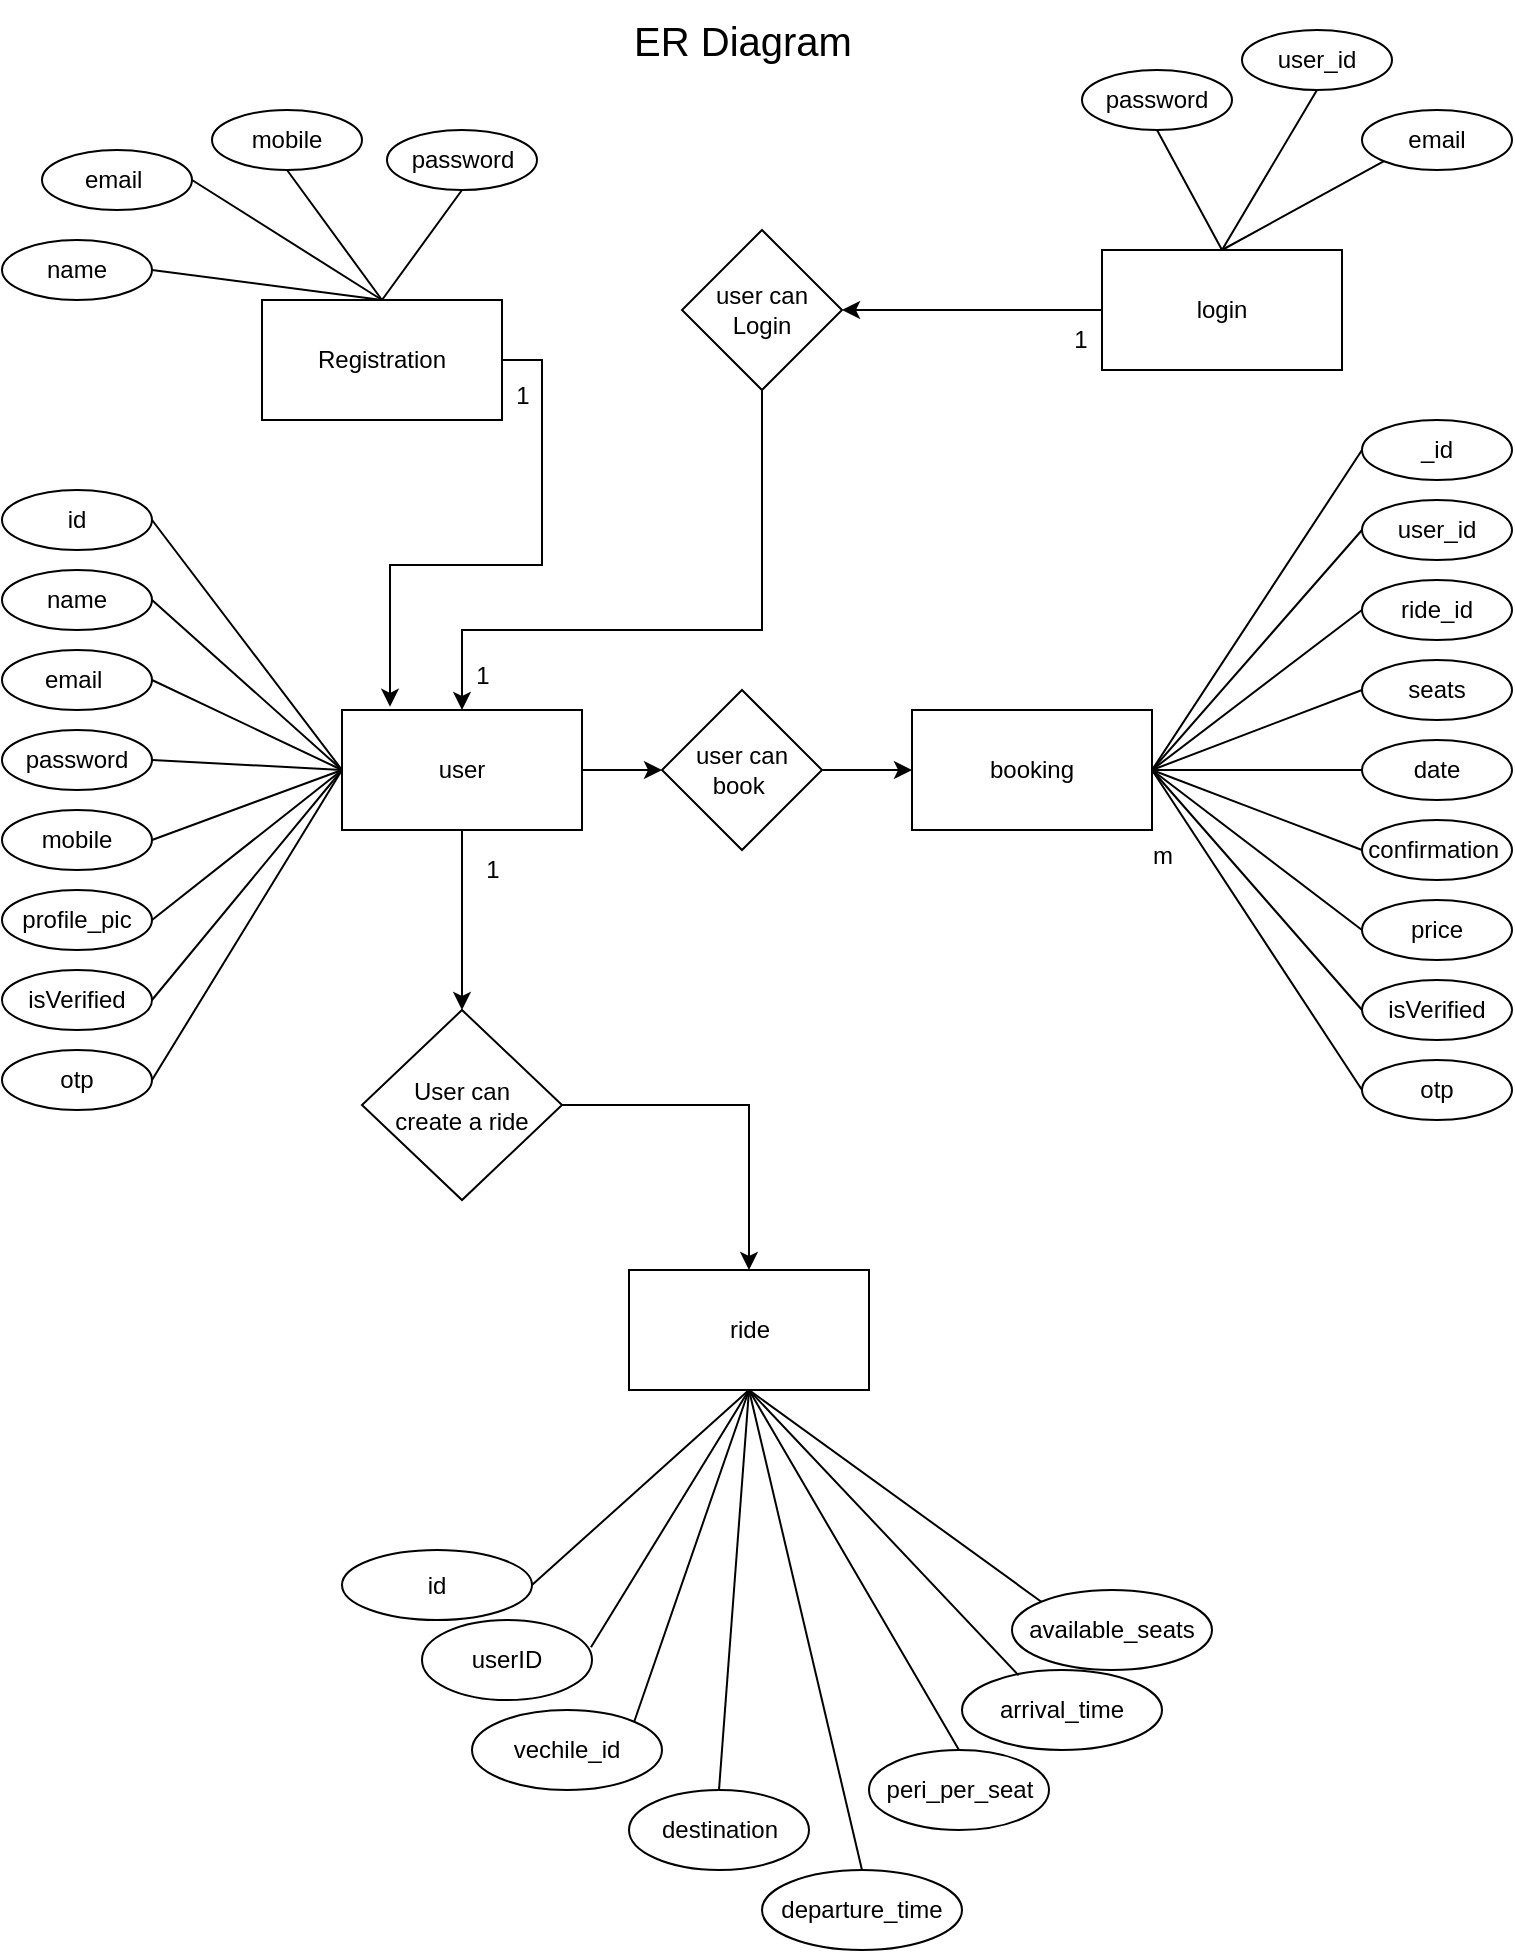<mxfile version="24.7.17">
  <diagram name="Page-1" id="NKCCVY-D6DWxuKFGej02">
    <mxGraphModel dx="1050" dy="621" grid="1" gridSize="10" guides="1" tooltips="1" connect="1" arrows="1" fold="1" page="1" pageScale="1" pageWidth="827" pageHeight="1169" math="0" shadow="0">
      <root>
        <mxCell id="0" />
        <mxCell id="1" parent="0" />
        <mxCell id="kvpyFoiQvOs-y7EJ9BPA-79" style="edgeStyle=orthogonalEdgeStyle;rounded=0;orthogonalLoop=1;jettySize=auto;html=1;exitX=0.5;exitY=1;exitDx=0;exitDy=0;entryX=0.5;entryY=0;entryDx=0;entryDy=0;" parent="1" source="kvpyFoiQvOs-y7EJ9BPA-2" target="kvpyFoiQvOs-y7EJ9BPA-78" edge="1">
          <mxGeometry relative="1" as="geometry" />
        </mxCell>
        <mxCell id="kvpyFoiQvOs-y7EJ9BPA-92" value="" style="edgeStyle=orthogonalEdgeStyle;rounded=0;orthogonalLoop=1;jettySize=auto;html=1;exitX=0.5;exitY=1;exitDx=0;exitDy=0;" parent="1" source="kvpyFoiQvOs-y7EJ9BPA-91" target="kvpyFoiQvOs-y7EJ9BPA-2" edge="1">
          <mxGeometry relative="1" as="geometry">
            <Array as="points">
              <mxPoint x="420" y="320" />
              <mxPoint x="270" y="320" />
            </Array>
          </mxGeometry>
        </mxCell>
        <mxCell id="kvpyFoiQvOs-y7EJ9BPA-108" value="" style="edgeStyle=orthogonalEdgeStyle;rounded=0;orthogonalLoop=1;jettySize=auto;html=1;" parent="1" source="kvpyFoiQvOs-y7EJ9BPA-2" target="kvpyFoiQvOs-y7EJ9BPA-107" edge="1">
          <mxGeometry relative="1" as="geometry" />
        </mxCell>
        <mxCell id="kvpyFoiQvOs-y7EJ9BPA-2" value="user" style="rounded=0;whiteSpace=wrap;html=1;" parent="1" vertex="1">
          <mxGeometry x="210" y="360" width="120" height="60" as="geometry" />
        </mxCell>
        <mxCell id="kvpyFoiQvOs-y7EJ9BPA-4" value="id" style="ellipse;whiteSpace=wrap;html=1;" parent="1" vertex="1">
          <mxGeometry x="40" y="250" width="75" height="30" as="geometry" />
        </mxCell>
        <mxCell id="kvpyFoiQvOs-y7EJ9BPA-5" value="name" style="ellipse;whiteSpace=wrap;html=1;" parent="1" vertex="1">
          <mxGeometry x="40" y="290" width="75" height="30" as="geometry" />
        </mxCell>
        <mxCell id="kvpyFoiQvOs-y7EJ9BPA-6" value="email&amp;nbsp;" style="ellipse;whiteSpace=wrap;html=1;" parent="1" vertex="1">
          <mxGeometry x="40" y="330" width="75" height="30" as="geometry" />
        </mxCell>
        <mxCell id="kvpyFoiQvOs-y7EJ9BPA-7" value="password" style="ellipse;whiteSpace=wrap;html=1;" parent="1" vertex="1">
          <mxGeometry x="40" y="370" width="75" height="30" as="geometry" />
        </mxCell>
        <mxCell id="kvpyFoiQvOs-y7EJ9BPA-8" value="mobile" style="ellipse;whiteSpace=wrap;html=1;" parent="1" vertex="1">
          <mxGeometry x="40" y="410" width="75" height="30" as="geometry" />
        </mxCell>
        <mxCell id="kvpyFoiQvOs-y7EJ9BPA-9" value="profile_pic" style="ellipse;whiteSpace=wrap;html=1;" parent="1" vertex="1">
          <mxGeometry x="40" y="450" width="75" height="30" as="geometry" />
        </mxCell>
        <mxCell id="kvpyFoiQvOs-y7EJ9BPA-10" value="isVerified" style="ellipse;whiteSpace=wrap;html=1;" parent="1" vertex="1">
          <mxGeometry x="40" y="490" width="75" height="30" as="geometry" />
        </mxCell>
        <mxCell id="kvpyFoiQvOs-y7EJ9BPA-11" value="otp" style="ellipse;whiteSpace=wrap;html=1;" parent="1" vertex="1">
          <mxGeometry x="40" y="530" width="75" height="30" as="geometry" />
        </mxCell>
        <mxCell id="kvpyFoiQvOs-y7EJ9BPA-12" value="" style="endArrow=none;html=1;rounded=0;entryX=1;entryY=0.5;entryDx=0;entryDy=0;exitX=0;exitY=0.5;exitDx=0;exitDy=0;" parent="1" source="kvpyFoiQvOs-y7EJ9BPA-2" target="kvpyFoiQvOs-y7EJ9BPA-4" edge="1">
          <mxGeometry width="50" height="50" relative="1" as="geometry">
            <mxPoint x="420" y="190" as="sourcePoint" />
            <mxPoint x="470" y="140" as="targetPoint" />
          </mxGeometry>
        </mxCell>
        <mxCell id="kvpyFoiQvOs-y7EJ9BPA-13" value="" style="endArrow=none;html=1;rounded=0;entryX=1;entryY=0.5;entryDx=0;entryDy=0;exitX=0;exitY=0.5;exitDx=0;exitDy=0;" parent="1" source="kvpyFoiQvOs-y7EJ9BPA-2" target="kvpyFoiQvOs-y7EJ9BPA-5" edge="1">
          <mxGeometry width="50" height="50" relative="1" as="geometry">
            <mxPoint x="250" y="190" as="sourcePoint" />
            <mxPoint x="125" y="85" as="targetPoint" />
          </mxGeometry>
        </mxCell>
        <mxCell id="kvpyFoiQvOs-y7EJ9BPA-14" value="" style="endArrow=none;html=1;rounded=0;entryX=1;entryY=0.5;entryDx=0;entryDy=0;exitX=0;exitY=0.5;exitDx=0;exitDy=0;" parent="1" source="kvpyFoiQvOs-y7EJ9BPA-2" target="kvpyFoiQvOs-y7EJ9BPA-6" edge="1">
          <mxGeometry width="50" height="50" relative="1" as="geometry">
            <mxPoint x="190" y="220" as="sourcePoint" />
            <mxPoint x="125" y="125" as="targetPoint" />
          </mxGeometry>
        </mxCell>
        <mxCell id="kvpyFoiQvOs-y7EJ9BPA-15" value="" style="endArrow=none;html=1;rounded=0;entryX=1;entryY=0.5;entryDx=0;entryDy=0;exitX=0;exitY=0.5;exitDx=0;exitDy=0;" parent="1" source="kvpyFoiQvOs-y7EJ9BPA-2" target="kvpyFoiQvOs-y7EJ9BPA-8" edge="1">
          <mxGeometry width="50" height="50" relative="1" as="geometry">
            <mxPoint x="290" y="190" as="sourcePoint" />
            <mxPoint x="125" y="165" as="targetPoint" />
          </mxGeometry>
        </mxCell>
        <mxCell id="kvpyFoiQvOs-y7EJ9BPA-16" value="" style="endArrow=none;html=1;rounded=0;entryX=1;entryY=0.5;entryDx=0;entryDy=0;exitX=0;exitY=0.5;exitDx=0;exitDy=0;" parent="1" source="kvpyFoiQvOs-y7EJ9BPA-2" target="kvpyFoiQvOs-y7EJ9BPA-7" edge="1">
          <mxGeometry width="50" height="50" relative="1" as="geometry">
            <mxPoint x="300" y="200" as="sourcePoint" />
            <mxPoint x="135" y="175" as="targetPoint" />
          </mxGeometry>
        </mxCell>
        <mxCell id="kvpyFoiQvOs-y7EJ9BPA-17" value="" style="endArrow=none;html=1;rounded=0;entryX=1;entryY=0.5;entryDx=0;entryDy=0;exitX=0;exitY=0.5;exitDx=0;exitDy=0;" parent="1" source="kvpyFoiQvOs-y7EJ9BPA-2" target="kvpyFoiQvOs-y7EJ9BPA-10" edge="1">
          <mxGeometry width="50" height="50" relative="1" as="geometry">
            <mxPoint x="310" y="210" as="sourcePoint" />
            <mxPoint x="145" y="185" as="targetPoint" />
          </mxGeometry>
        </mxCell>
        <mxCell id="kvpyFoiQvOs-y7EJ9BPA-18" value="" style="endArrow=none;html=1;rounded=0;entryX=1;entryY=0.5;entryDx=0;entryDy=0;exitX=0;exitY=0.5;exitDx=0;exitDy=0;" parent="1" source="kvpyFoiQvOs-y7EJ9BPA-2" target="kvpyFoiQvOs-y7EJ9BPA-11" edge="1">
          <mxGeometry width="50" height="50" relative="1" as="geometry">
            <mxPoint x="320" y="220" as="sourcePoint" />
            <mxPoint x="155" y="195" as="targetPoint" />
          </mxGeometry>
        </mxCell>
        <mxCell id="kvpyFoiQvOs-y7EJ9BPA-19" value="" style="endArrow=none;html=1;rounded=0;entryX=1;entryY=0.5;entryDx=0;entryDy=0;exitX=0;exitY=0.5;exitDx=0;exitDy=0;" parent="1" source="kvpyFoiQvOs-y7EJ9BPA-2" target="kvpyFoiQvOs-y7EJ9BPA-9" edge="1">
          <mxGeometry width="50" height="50" relative="1" as="geometry">
            <mxPoint x="290" y="190" as="sourcePoint" />
            <mxPoint x="125" y="245" as="targetPoint" />
          </mxGeometry>
        </mxCell>
        <mxCell id="kvpyFoiQvOs-y7EJ9BPA-36" value="booking" style="rounded=0;whiteSpace=wrap;html=1;" parent="1" vertex="1">
          <mxGeometry x="495" y="360" width="120" height="60" as="geometry" />
        </mxCell>
        <mxCell id="kvpyFoiQvOs-y7EJ9BPA-37" value="user_id" style="ellipse;whiteSpace=wrap;html=1;" parent="1" vertex="1">
          <mxGeometry x="720" y="255" width="75" height="30" as="geometry" />
        </mxCell>
        <mxCell id="kvpyFoiQvOs-y7EJ9BPA-38" value="ride_id" style="ellipse;whiteSpace=wrap;html=1;" parent="1" vertex="1">
          <mxGeometry x="720" y="295" width="75" height="30" as="geometry" />
        </mxCell>
        <mxCell id="kvpyFoiQvOs-y7EJ9BPA-39" value="seats" style="ellipse;whiteSpace=wrap;html=1;" parent="1" vertex="1">
          <mxGeometry x="720" y="335" width="75" height="30" as="geometry" />
        </mxCell>
        <mxCell id="kvpyFoiQvOs-y7EJ9BPA-40" value="date" style="ellipse;whiteSpace=wrap;html=1;" parent="1" vertex="1">
          <mxGeometry x="720" y="375" width="75" height="30" as="geometry" />
        </mxCell>
        <mxCell id="kvpyFoiQvOs-y7EJ9BPA-41" value="confirmation&amp;nbsp;" style="ellipse;whiteSpace=wrap;html=1;" parent="1" vertex="1">
          <mxGeometry x="720" y="415" width="75" height="30" as="geometry" />
        </mxCell>
        <mxCell id="kvpyFoiQvOs-y7EJ9BPA-42" value="price" style="ellipse;whiteSpace=wrap;html=1;" parent="1" vertex="1">
          <mxGeometry x="720" y="455" width="75" height="30" as="geometry" />
        </mxCell>
        <mxCell id="kvpyFoiQvOs-y7EJ9BPA-43" value="isVerified" style="ellipse;whiteSpace=wrap;html=1;" parent="1" vertex="1">
          <mxGeometry x="720" y="495" width="75" height="30" as="geometry" />
        </mxCell>
        <mxCell id="kvpyFoiQvOs-y7EJ9BPA-44" value="otp" style="ellipse;whiteSpace=wrap;html=1;" parent="1" vertex="1">
          <mxGeometry x="720" y="535" width="75" height="30" as="geometry" />
        </mxCell>
        <mxCell id="kvpyFoiQvOs-y7EJ9BPA-45" value="" style="endArrow=none;html=1;rounded=0;entryX=0;entryY=0.5;entryDx=0;entryDy=0;exitX=1;exitY=0.5;exitDx=0;exitDy=0;" parent="1" source="kvpyFoiQvOs-y7EJ9BPA-36" target="kvpyFoiQvOs-y7EJ9BPA-37" edge="1">
          <mxGeometry width="50" height="50" relative="1" as="geometry">
            <mxPoint x="845" y="460" as="sourcePoint" />
            <mxPoint x="895" y="245" as="targetPoint" />
          </mxGeometry>
        </mxCell>
        <mxCell id="kvpyFoiQvOs-y7EJ9BPA-46" value="" style="endArrow=none;html=1;rounded=0;entryX=0;entryY=0.5;entryDx=0;entryDy=0;exitX=1;exitY=0.5;exitDx=0;exitDy=0;" parent="1" source="kvpyFoiQvOs-y7EJ9BPA-36" target="kvpyFoiQvOs-y7EJ9BPA-38" edge="1">
          <mxGeometry width="50" height="50" relative="1" as="geometry">
            <mxPoint x="845" y="460" as="sourcePoint" />
            <mxPoint x="550" y="190" as="targetPoint" />
          </mxGeometry>
        </mxCell>
        <mxCell id="kvpyFoiQvOs-y7EJ9BPA-47" value="" style="endArrow=none;html=1;rounded=0;entryX=0;entryY=0.5;entryDx=0;entryDy=0;exitX=1;exitY=0.5;exitDx=0;exitDy=0;" parent="1" source="kvpyFoiQvOs-y7EJ9BPA-36" target="kvpyFoiQvOs-y7EJ9BPA-39" edge="1">
          <mxGeometry width="50" height="50" relative="1" as="geometry">
            <mxPoint x="615" y="325" as="sourcePoint" />
            <mxPoint x="550" y="230" as="targetPoint" />
          </mxGeometry>
        </mxCell>
        <mxCell id="kvpyFoiQvOs-y7EJ9BPA-48" value="" style="endArrow=none;html=1;rounded=0;entryX=0;entryY=0.5;entryDx=0;entryDy=0;exitX=1;exitY=0.5;exitDx=0;exitDy=0;" parent="1" source="kvpyFoiQvOs-y7EJ9BPA-36" target="kvpyFoiQvOs-y7EJ9BPA-41" edge="1">
          <mxGeometry width="50" height="50" relative="1" as="geometry">
            <mxPoint x="845" y="460" as="sourcePoint" />
            <mxPoint x="455" y="345" as="targetPoint" />
          </mxGeometry>
        </mxCell>
        <mxCell id="kvpyFoiQvOs-y7EJ9BPA-49" value="" style="endArrow=none;html=1;rounded=0;entryX=0;entryY=0.5;entryDx=0;entryDy=0;exitX=1;exitY=0.5;exitDx=0;exitDy=0;" parent="1" source="kvpyFoiQvOs-y7EJ9BPA-36" target="kvpyFoiQvOs-y7EJ9BPA-40" edge="1">
          <mxGeometry width="50" height="50" relative="1" as="geometry">
            <mxPoint x="725" y="305" as="sourcePoint" />
            <mxPoint x="560" y="280" as="targetPoint" />
          </mxGeometry>
        </mxCell>
        <mxCell id="kvpyFoiQvOs-y7EJ9BPA-50" value="" style="endArrow=none;html=1;rounded=0;entryX=0;entryY=0.5;entryDx=0;entryDy=0;exitX=1;exitY=0.5;exitDx=0;exitDy=0;" parent="1" source="kvpyFoiQvOs-y7EJ9BPA-36" target="kvpyFoiQvOs-y7EJ9BPA-43" edge="1">
          <mxGeometry width="50" height="50" relative="1" as="geometry">
            <mxPoint x="735" y="315" as="sourcePoint" />
            <mxPoint x="570" y="290" as="targetPoint" />
          </mxGeometry>
        </mxCell>
        <mxCell id="kvpyFoiQvOs-y7EJ9BPA-51" value="" style="endArrow=none;html=1;rounded=0;entryX=0;entryY=0.5;entryDx=0;entryDy=0;exitX=1;exitY=0.5;exitDx=0;exitDy=0;" parent="1" source="kvpyFoiQvOs-y7EJ9BPA-36" target="kvpyFoiQvOs-y7EJ9BPA-44" edge="1">
          <mxGeometry width="50" height="50" relative="1" as="geometry">
            <mxPoint x="745" y="325" as="sourcePoint" />
            <mxPoint x="580" y="300" as="targetPoint" />
          </mxGeometry>
        </mxCell>
        <mxCell id="kvpyFoiQvOs-y7EJ9BPA-52" value="" style="endArrow=none;html=1;rounded=0;entryX=0;entryY=0.5;entryDx=0;entryDy=0;exitX=1;exitY=0.5;exitDx=0;exitDy=0;" parent="1" source="kvpyFoiQvOs-y7EJ9BPA-36" target="kvpyFoiQvOs-y7EJ9BPA-42" edge="1">
          <mxGeometry width="50" height="50" relative="1" as="geometry">
            <mxPoint x="715" y="295" as="sourcePoint" />
            <mxPoint x="550" y="350" as="targetPoint" />
          </mxGeometry>
        </mxCell>
        <mxCell id="kvpyFoiQvOs-y7EJ9BPA-58" value="ride" style="rounded=0;whiteSpace=wrap;html=1;" parent="1" vertex="1">
          <mxGeometry x="353.5" y="640" width="120" height="60" as="geometry" />
        </mxCell>
        <mxCell id="kvpyFoiQvOs-y7EJ9BPA-59" value="id" style="ellipse;whiteSpace=wrap;html=1;" parent="1" vertex="1">
          <mxGeometry x="210" y="780" width="95" height="35" as="geometry" />
        </mxCell>
        <mxCell id="kvpyFoiQvOs-y7EJ9BPA-60" value="userID" style="ellipse;whiteSpace=wrap;html=1;" parent="1" vertex="1">
          <mxGeometry x="250" y="815" width="85" height="40" as="geometry" />
        </mxCell>
        <mxCell id="kvpyFoiQvOs-y7EJ9BPA-61" value="vechile_id" style="ellipse;whiteSpace=wrap;html=1;" parent="1" vertex="1">
          <mxGeometry x="275" y="860" width="95" height="40" as="geometry" />
        </mxCell>
        <mxCell id="kvpyFoiQvOs-y7EJ9BPA-62" value="destination" style="ellipse;whiteSpace=wrap;html=1;" parent="1" vertex="1">
          <mxGeometry x="353.5" y="900" width="90" height="40" as="geometry" />
        </mxCell>
        <mxCell id="kvpyFoiQvOs-y7EJ9BPA-63" value="departure_time" style="ellipse;whiteSpace=wrap;html=1;" parent="1" vertex="1">
          <mxGeometry x="420" y="940" width="100" height="40" as="geometry" />
        </mxCell>
        <mxCell id="kvpyFoiQvOs-y7EJ9BPA-64" value="peri_per_seat" style="ellipse;whiteSpace=wrap;html=1;" parent="1" vertex="1">
          <mxGeometry x="473.5" y="880" width="90" height="40" as="geometry" />
        </mxCell>
        <mxCell id="kvpyFoiQvOs-y7EJ9BPA-65" value="arrival_time" style="ellipse;whiteSpace=wrap;html=1;" parent="1" vertex="1">
          <mxGeometry x="520" y="840" width="100" height="40" as="geometry" />
        </mxCell>
        <mxCell id="kvpyFoiQvOs-y7EJ9BPA-66" value="available_seats" style="ellipse;whiteSpace=wrap;html=1;" parent="1" vertex="1">
          <mxGeometry x="545" y="800" width="100" height="40" as="geometry" />
        </mxCell>
        <mxCell id="kvpyFoiQvOs-y7EJ9BPA-67" value="" style="endArrow=none;html=1;rounded=0;entryX=1;entryY=0.5;entryDx=0;entryDy=0;exitX=0.5;exitY=1;exitDx=0;exitDy=0;" parent="1" source="kvpyFoiQvOs-y7EJ9BPA-58" target="kvpyFoiQvOs-y7EJ9BPA-59" edge="1">
          <mxGeometry width="50" height="50" relative="1" as="geometry">
            <mxPoint x="500" y="660" as="sourcePoint" />
            <mxPoint x="550" y="610" as="targetPoint" />
          </mxGeometry>
        </mxCell>
        <mxCell id="kvpyFoiQvOs-y7EJ9BPA-68" value="" style="endArrow=none;html=1;rounded=0;entryX=0.994;entryY=0.34;entryDx=0;entryDy=0;exitX=0.5;exitY=1;exitDx=0;exitDy=0;entryPerimeter=0;" parent="1" source="kvpyFoiQvOs-y7EJ9BPA-58" target="kvpyFoiQvOs-y7EJ9BPA-60" edge="1">
          <mxGeometry width="50" height="50" relative="1" as="geometry">
            <mxPoint x="330" y="660" as="sourcePoint" />
            <mxPoint x="205" y="555" as="targetPoint" />
          </mxGeometry>
        </mxCell>
        <mxCell id="kvpyFoiQvOs-y7EJ9BPA-69" value="" style="endArrow=none;html=1;rounded=0;entryX=1;entryY=0;entryDx=0;entryDy=0;exitX=0.5;exitY=1;exitDx=0;exitDy=0;" parent="1" source="kvpyFoiQvOs-y7EJ9BPA-58" target="kvpyFoiQvOs-y7EJ9BPA-61" edge="1">
          <mxGeometry width="50" height="50" relative="1" as="geometry">
            <mxPoint x="270" y="690" as="sourcePoint" />
            <mxPoint x="205" y="595" as="targetPoint" />
          </mxGeometry>
        </mxCell>
        <mxCell id="kvpyFoiQvOs-y7EJ9BPA-70" value="" style="endArrow=none;html=1;rounded=0;entryX=0.5;entryY=0;entryDx=0;entryDy=0;exitX=0.5;exitY=1;exitDx=0;exitDy=0;" parent="1" source="kvpyFoiQvOs-y7EJ9BPA-58" target="kvpyFoiQvOs-y7EJ9BPA-63" edge="1">
          <mxGeometry width="50" height="50" relative="1" as="geometry">
            <mxPoint x="370" y="660" as="sourcePoint" />
            <mxPoint x="205" y="635" as="targetPoint" />
          </mxGeometry>
        </mxCell>
        <mxCell id="kvpyFoiQvOs-y7EJ9BPA-71" value="" style="endArrow=none;html=1;rounded=0;entryX=0.5;entryY=0;entryDx=0;entryDy=0;exitX=0.5;exitY=1;exitDx=0;exitDy=0;" parent="1" source="kvpyFoiQvOs-y7EJ9BPA-58" target="kvpyFoiQvOs-y7EJ9BPA-62" edge="1">
          <mxGeometry width="50" height="50" relative="1" as="geometry">
            <mxPoint x="380" y="670" as="sourcePoint" />
            <mxPoint x="215" y="645" as="targetPoint" />
          </mxGeometry>
        </mxCell>
        <mxCell id="kvpyFoiQvOs-y7EJ9BPA-72" value="" style="endArrow=none;html=1;rounded=0;entryX=0.283;entryY=0.067;entryDx=0;entryDy=0;entryPerimeter=0;exitX=0.5;exitY=1;exitDx=0;exitDy=0;" parent="1" source="kvpyFoiQvOs-y7EJ9BPA-58" target="kvpyFoiQvOs-y7EJ9BPA-65" edge="1">
          <mxGeometry width="50" height="50" relative="1" as="geometry">
            <mxPoint x="530" y="650" as="sourcePoint" />
            <mxPoint x="225" y="655" as="targetPoint" />
          </mxGeometry>
        </mxCell>
        <mxCell id="kvpyFoiQvOs-y7EJ9BPA-73" value="" style="endArrow=none;html=1;rounded=0;entryX=0;entryY=0;entryDx=0;entryDy=0;exitX=0.5;exitY=1;exitDx=0;exitDy=0;" parent="1" source="kvpyFoiQvOs-y7EJ9BPA-58" target="kvpyFoiQvOs-y7EJ9BPA-66" edge="1">
          <mxGeometry width="50" height="50" relative="1" as="geometry">
            <mxPoint x="400" y="690" as="sourcePoint" />
            <mxPoint x="235" y="665" as="targetPoint" />
          </mxGeometry>
        </mxCell>
        <mxCell id="kvpyFoiQvOs-y7EJ9BPA-74" value="" style="endArrow=none;html=1;rounded=0;entryX=0.5;entryY=0;entryDx=0;entryDy=0;exitX=0.5;exitY=1;exitDx=0;exitDy=0;" parent="1" source="kvpyFoiQvOs-y7EJ9BPA-58" target="kvpyFoiQvOs-y7EJ9BPA-64" edge="1">
          <mxGeometry width="50" height="50" relative="1" as="geometry">
            <mxPoint x="370" y="660" as="sourcePoint" />
            <mxPoint x="205" y="715" as="targetPoint" />
          </mxGeometry>
        </mxCell>
        <mxCell id="kvpyFoiQvOs-y7EJ9BPA-80" style="edgeStyle=orthogonalEdgeStyle;rounded=0;orthogonalLoop=1;jettySize=auto;html=1;entryX=0.5;entryY=0;entryDx=0;entryDy=0;" parent="1" source="kvpyFoiQvOs-y7EJ9BPA-78" target="kvpyFoiQvOs-y7EJ9BPA-58" edge="1">
          <mxGeometry relative="1" as="geometry" />
        </mxCell>
        <mxCell id="kvpyFoiQvOs-y7EJ9BPA-78" value="User can&lt;div&gt;&amp;nbsp;create a ride&amp;nbsp;&lt;/div&gt;" style="rhombus;whiteSpace=wrap;html=1;" parent="1" vertex="1">
          <mxGeometry x="220" y="510" width="100" height="95" as="geometry" />
        </mxCell>
        <mxCell id="kvpyFoiQvOs-y7EJ9BPA-110" style="edgeStyle=orthogonalEdgeStyle;rounded=0;orthogonalLoop=1;jettySize=auto;html=1;exitX=0;exitY=0.5;exitDx=0;exitDy=0;entryX=1;entryY=0.5;entryDx=0;entryDy=0;" parent="1" source="kvpyFoiQvOs-y7EJ9BPA-81" target="kvpyFoiQvOs-y7EJ9BPA-91" edge="1">
          <mxGeometry relative="1" as="geometry" />
        </mxCell>
        <mxCell id="kvpyFoiQvOs-y7EJ9BPA-81" value="login" style="rounded=0;whiteSpace=wrap;html=1;" parent="1" vertex="1">
          <mxGeometry x="590" y="130" width="120" height="60" as="geometry" />
        </mxCell>
        <mxCell id="kvpyFoiQvOs-y7EJ9BPA-82" value="password" style="ellipse;whiteSpace=wrap;html=1;" parent="1" vertex="1">
          <mxGeometry x="580" y="40" width="75" height="30" as="geometry" />
        </mxCell>
        <mxCell id="kvpyFoiQvOs-y7EJ9BPA-83" value="" style="endArrow=none;html=1;rounded=0;entryX=0.5;entryY=1;entryDx=0;entryDy=0;exitX=0.5;exitY=0;exitDx=0;exitDy=0;" parent="1" source="kvpyFoiQvOs-y7EJ9BPA-81" target="kvpyFoiQvOs-y7EJ9BPA-82" edge="1">
          <mxGeometry width="50" height="50" relative="1" as="geometry">
            <mxPoint x="220" y="230" as="sourcePoint" />
            <mxPoint x="125" y="85" as="targetPoint" />
          </mxGeometry>
        </mxCell>
        <mxCell id="kvpyFoiQvOs-y7EJ9BPA-84" value="user_id" style="ellipse;whiteSpace=wrap;html=1;" parent="1" vertex="1">
          <mxGeometry x="660" y="20" width="75" height="30" as="geometry" />
        </mxCell>
        <mxCell id="kvpyFoiQvOs-y7EJ9BPA-85" value="email" style="ellipse;whiteSpace=wrap;html=1;" parent="1" vertex="1">
          <mxGeometry x="720" y="60" width="75" height="30" as="geometry" />
        </mxCell>
        <mxCell id="kvpyFoiQvOs-y7EJ9BPA-87" value="_id" style="ellipse;whiteSpace=wrap;html=1;" parent="1" vertex="1">
          <mxGeometry x="720" y="215" width="75" height="30" as="geometry" />
        </mxCell>
        <mxCell id="kvpyFoiQvOs-y7EJ9BPA-88" value="" style="endArrow=none;html=1;rounded=0;entryX=0;entryY=0.5;entryDx=0;entryDy=0;exitX=1;exitY=0.5;exitDx=0;exitDy=0;" parent="1" source="kvpyFoiQvOs-y7EJ9BPA-36" target="kvpyFoiQvOs-y7EJ9BPA-87" edge="1">
          <mxGeometry width="50" height="50" relative="1" as="geometry">
            <mxPoint x="625" y="315" as="sourcePoint" />
            <mxPoint x="725" y="180" as="targetPoint" />
          </mxGeometry>
        </mxCell>
        <mxCell id="kvpyFoiQvOs-y7EJ9BPA-89" value="" style="endArrow=none;html=1;rounded=0;entryX=0.5;entryY=1;entryDx=0;entryDy=0;exitX=0.5;exitY=0;exitDx=0;exitDy=0;" parent="1" source="kvpyFoiQvOs-y7EJ9BPA-81" target="kvpyFoiQvOs-y7EJ9BPA-84" edge="1">
          <mxGeometry width="50" height="50" relative="1" as="geometry">
            <mxPoint x="410" y="120" as="sourcePoint" />
            <mxPoint x="340" y="75" as="targetPoint" />
          </mxGeometry>
        </mxCell>
        <mxCell id="kvpyFoiQvOs-y7EJ9BPA-90" value="" style="endArrow=none;html=1;rounded=0;entryX=0;entryY=1;entryDx=0;entryDy=0;exitX=0.5;exitY=0;exitDx=0;exitDy=0;" parent="1" source="kvpyFoiQvOs-y7EJ9BPA-81" target="kvpyFoiQvOs-y7EJ9BPA-85" edge="1">
          <mxGeometry width="50" height="50" relative="1" as="geometry">
            <mxPoint x="424" y="135" as="sourcePoint" />
            <mxPoint x="401" y="70" as="targetPoint" />
          </mxGeometry>
        </mxCell>
        <mxCell id="kvpyFoiQvOs-y7EJ9BPA-91" value="user can Login" style="rhombus;whiteSpace=wrap;html=1;rounded=0;" parent="1" vertex="1">
          <mxGeometry x="380" y="120" width="80" height="80" as="geometry" />
        </mxCell>
        <mxCell id="kvpyFoiQvOs-y7EJ9BPA-104" style="edgeStyle=orthogonalEdgeStyle;rounded=0;orthogonalLoop=1;jettySize=auto;html=1;exitX=1;exitY=0.5;exitDx=0;exitDy=0;entryX=0.2;entryY=-0.027;entryDx=0;entryDy=0;entryPerimeter=0;" parent="1" source="kvpyFoiQvOs-y7EJ9BPA-97" target="kvpyFoiQvOs-y7EJ9BPA-2" edge="1">
          <mxGeometry relative="1" as="geometry" />
        </mxCell>
        <mxCell id="kvpyFoiQvOs-y7EJ9BPA-97" value="Registration" style="rounded=0;whiteSpace=wrap;html=1;" parent="1" vertex="1">
          <mxGeometry x="170" y="155" width="120" height="60" as="geometry" />
        </mxCell>
        <mxCell id="kvpyFoiQvOs-y7EJ9BPA-98" value="" style="endArrow=none;html=1;rounded=0;entryX=1;entryY=0.5;entryDx=0;entryDy=0;exitX=0.5;exitY=0;exitDx=0;exitDy=0;" parent="1" source="kvpyFoiQvOs-y7EJ9BPA-97" target="kvpyFoiQvOs-y7EJ9BPA-103" edge="1">
          <mxGeometry width="50" height="50" relative="1" as="geometry">
            <mxPoint x="-35" y="220" as="sourcePoint" />
            <mxPoint x="128" y="50" as="targetPoint" />
          </mxGeometry>
        </mxCell>
        <mxCell id="kvpyFoiQvOs-y7EJ9BPA-99" value="email&amp;nbsp;" style="ellipse;whiteSpace=wrap;html=1;" parent="1" vertex="1">
          <mxGeometry x="60" y="80" width="75" height="30" as="geometry" />
        </mxCell>
        <mxCell id="kvpyFoiQvOs-y7EJ9BPA-100" value="password" style="ellipse;whiteSpace=wrap;html=1;" parent="1" vertex="1">
          <mxGeometry x="232.5" y="70" width="75" height="30" as="geometry" />
        </mxCell>
        <mxCell id="kvpyFoiQvOs-y7EJ9BPA-101" value="" style="endArrow=none;html=1;rounded=0;entryX=1;entryY=0.5;entryDx=0;entryDy=0;exitX=0.5;exitY=0;exitDx=0;exitDy=0;" parent="1" source="kvpyFoiQvOs-y7EJ9BPA-97" target="kvpyFoiQvOs-y7EJ9BPA-99" edge="1">
          <mxGeometry width="50" height="50" relative="1" as="geometry">
            <mxPoint x="155" y="110" as="sourcePoint" />
            <mxPoint x="85" y="65" as="targetPoint" />
          </mxGeometry>
        </mxCell>
        <mxCell id="kvpyFoiQvOs-y7EJ9BPA-102" value="" style="endArrow=none;html=1;rounded=0;entryX=0.5;entryY=1;entryDx=0;entryDy=0;exitX=0.5;exitY=0;exitDx=0;exitDy=0;" parent="1" source="kvpyFoiQvOs-y7EJ9BPA-97" target="kvpyFoiQvOs-y7EJ9BPA-100" edge="1">
          <mxGeometry width="50" height="50" relative="1" as="geometry">
            <mxPoint x="169" y="125" as="sourcePoint" />
            <mxPoint x="146" y="60" as="targetPoint" />
          </mxGeometry>
        </mxCell>
        <mxCell id="kvpyFoiQvOs-y7EJ9BPA-103" value="name" style="ellipse;whiteSpace=wrap;html=1;" parent="1" vertex="1">
          <mxGeometry x="40" y="125" width="75" height="30" as="geometry" />
        </mxCell>
        <mxCell id="kvpyFoiQvOs-y7EJ9BPA-105" value="mobile" style="ellipse;whiteSpace=wrap;html=1;" parent="1" vertex="1">
          <mxGeometry x="145" y="60" width="75" height="30" as="geometry" />
        </mxCell>
        <mxCell id="kvpyFoiQvOs-y7EJ9BPA-106" value="" style="endArrow=none;html=1;rounded=0;entryX=0.5;entryY=1;entryDx=0;entryDy=0;exitX=0.5;exitY=0;exitDx=0;exitDy=0;" parent="1" source="kvpyFoiQvOs-y7EJ9BPA-97" target="kvpyFoiQvOs-y7EJ9BPA-105" edge="1">
          <mxGeometry width="50" height="50" relative="1" as="geometry">
            <mxPoint x="140" y="145" as="sourcePoint" />
            <mxPoint x="266" y="106" as="targetPoint" />
          </mxGeometry>
        </mxCell>
        <mxCell id="kvpyFoiQvOs-y7EJ9BPA-109" style="edgeStyle=orthogonalEdgeStyle;rounded=0;orthogonalLoop=1;jettySize=auto;html=1;exitX=1;exitY=0.5;exitDx=0;exitDy=0;entryX=0;entryY=0.5;entryDx=0;entryDy=0;" parent="1" source="kvpyFoiQvOs-y7EJ9BPA-107" target="kvpyFoiQvOs-y7EJ9BPA-36" edge="1">
          <mxGeometry relative="1" as="geometry" />
        </mxCell>
        <mxCell id="kvpyFoiQvOs-y7EJ9BPA-107" value="user can book&amp;nbsp;" style="rhombus;whiteSpace=wrap;html=1;rounded=0;" parent="1" vertex="1">
          <mxGeometry x="370" y="350" width="80" height="80" as="geometry" />
        </mxCell>
        <mxCell id="zZxQNKmGpHDd5fXuxG7Y-1" value="&lt;font style=&quot;font-size: 20px;&quot;&gt;ER Diagram&lt;/font&gt;" style="text;html=1;align=center;verticalAlign=middle;resizable=0;points=[];autosize=1;strokeColor=none;fillColor=none;" parent="1" vertex="1">
          <mxGeometry x="345" y="5" width="130" height="40" as="geometry" />
        </mxCell>
        <mxCell id="zZxQNKmGpHDd5fXuxG7Y-2" value="1" style="text;html=1;align=center;verticalAlign=middle;resizable=0;points=[];autosize=1;strokeColor=none;fillColor=none;" parent="1" vertex="1">
          <mxGeometry x="270" y="425" width="30" height="30" as="geometry" />
        </mxCell>
        <mxCell id="zZxQNKmGpHDd5fXuxG7Y-3" value="m" style="text;html=1;align=center;verticalAlign=middle;resizable=0;points=[];autosize=1;strokeColor=none;fillColor=none;" parent="1" vertex="1">
          <mxGeometry x="605" y="418" width="30" height="30" as="geometry" />
        </mxCell>
        <mxCell id="zZxQNKmGpHDd5fXuxG7Y-5" value="1" style="text;html=1;align=center;verticalAlign=middle;resizable=0;points=[];autosize=1;strokeColor=none;fillColor=none;" parent="1" vertex="1">
          <mxGeometry x="563.5" y="160" width="30" height="30" as="geometry" />
        </mxCell>
        <mxCell id="zZxQNKmGpHDd5fXuxG7Y-6" value="1" style="text;html=1;align=center;verticalAlign=middle;resizable=0;points=[];autosize=1;strokeColor=none;fillColor=none;" parent="1" vertex="1">
          <mxGeometry x="285" y="188" width="30" height="30" as="geometry" />
        </mxCell>
        <mxCell id="zZxQNKmGpHDd5fXuxG7Y-7" value="1" style="text;html=1;align=center;verticalAlign=middle;resizable=0;points=[];autosize=1;strokeColor=none;fillColor=none;" parent="1" vertex="1">
          <mxGeometry x="265" y="328" width="30" height="30" as="geometry" />
        </mxCell>
      </root>
    </mxGraphModel>
  </diagram>
</mxfile>
